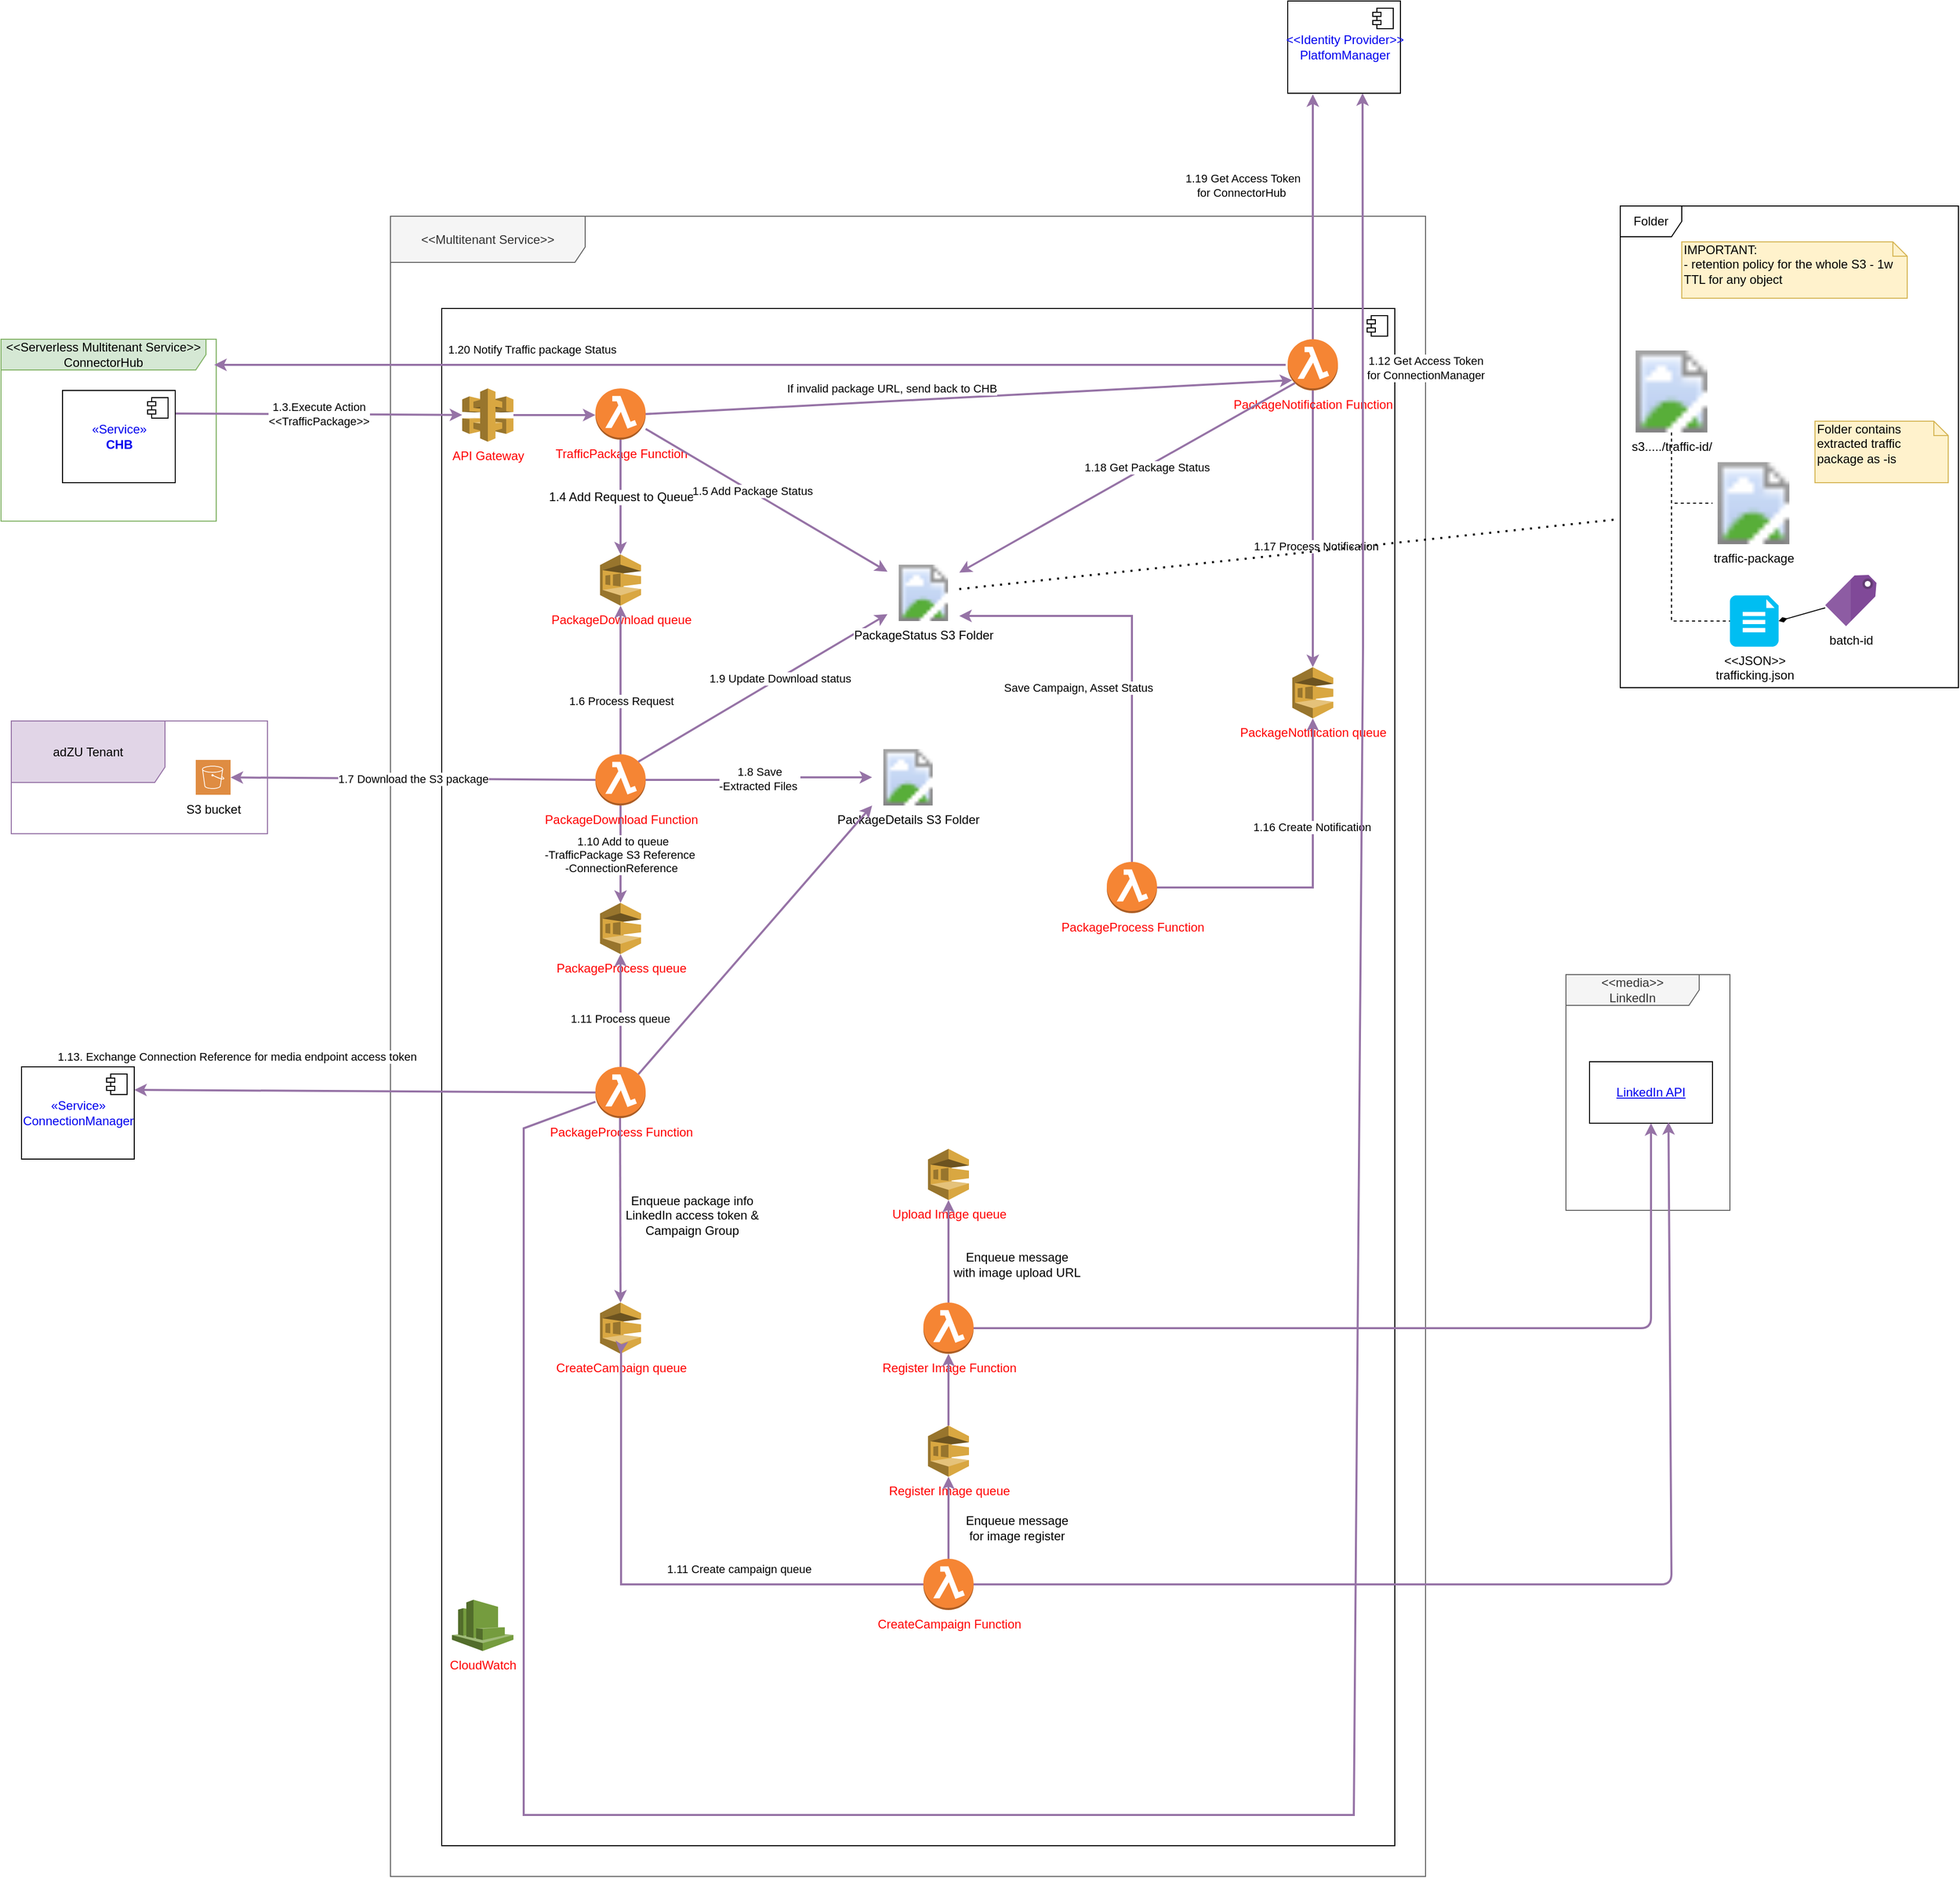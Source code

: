 <mxfile version="18.1.3" type="github">
  <diagram id="2nafvPesXBV369Mlgwu8" name="Page-1">
    <mxGraphModel dx="2188" dy="2826" grid="1" gridSize="10" guides="1" tooltips="1" connect="1" arrows="1" fold="1" page="1" pageScale="1" pageWidth="1169" pageHeight="1654" math="0" shadow="0">
      <root>
        <mxCell id="0" />
        <mxCell id="1" parent="0" />
        <mxCell id="rJLXyOpNKVKNRPo0n4hy-1" value="&amp;lt;&amp;lt;Multitenant Service&amp;gt;&amp;gt;" style="shape=umlFrame;whiteSpace=wrap;html=1;width=190;height=45;fillColor=#f5f5f5;strokeColor=#666666;fontColor=#333333;" parent="1" vertex="1">
          <mxGeometry x="440" y="-20" width="1010" height="1620" as="geometry" />
        </mxCell>
        <UserObject label="" id="rJLXyOpNKVKNRPo0n4hy-2">
          <mxCell style="html=1;dropTarget=0;" parent="1" vertex="1">
            <mxGeometry x="490" y="70" width="930" height="1500" as="geometry" />
          </mxCell>
        </UserObject>
        <mxCell id="rJLXyOpNKVKNRPo0n4hy-3" value="" style="shape=component;jettyWidth=8;jettyHeight=4;" parent="rJLXyOpNKVKNRPo0n4hy-2" vertex="1">
          <mxGeometry x="1" width="20" height="20" relative="1" as="geometry">
            <mxPoint x="-27" y="7" as="offset" />
          </mxGeometry>
        </mxCell>
        <mxCell id="rJLXyOpNKVKNRPo0n4hy-4" value="adZU Tenant&lt;br&gt;" style="shape=umlFrame;whiteSpace=wrap;html=1;width=150;height=60;fillColor=#e1d5e7;strokeColor=#9673a6;" parent="1" vertex="1">
          <mxGeometry x="70" y="472.5" width="250" height="110" as="geometry" />
        </mxCell>
        <mxCell id="rJLXyOpNKVKNRPo0n4hy-5" value="&amp;lt;&amp;lt;Serverless Multitenant Service&amp;gt;&amp;gt;&lt;br&gt;ConnectorHub" style="shape=umlFrame;whiteSpace=wrap;html=1;width=200;height=30;fillColor=#d5e8d4;strokeColor=#82b366;" parent="1" vertex="1">
          <mxGeometry x="60" y="100" width="210" height="177.5" as="geometry" />
        </mxCell>
        <mxCell id="rJLXyOpNKVKNRPo0n4hy-6" value="&amp;lt;&amp;lt;media&amp;gt;&amp;gt;&lt;br&gt;LinkedIn" style="shape=umlFrame;whiteSpace=wrap;html=1;width=130;height=30;fillColor=#f5f5f5;strokeColor=#666666;fontColor=#333333;" parent="1" vertex="1">
          <mxGeometry x="1587" y="720" width="160" height="230" as="geometry" />
        </mxCell>
        <mxCell id="rJLXyOpNKVKNRPo0n4hy-7" value="S3 bucket" style="pointerEvents=1;shadow=0;dashed=0;html=1;strokeColor=none;fillColor=#DF8C42;labelPosition=center;verticalLabelPosition=bottom;verticalAlign=top;align=center;outlineConnect=0;shape=mxgraph.veeam2.aws_s3;" parent="1" vertex="1">
          <mxGeometry x="250" y="510.5" width="34" height="34" as="geometry" />
        </mxCell>
        <mxCell id="rJLXyOpNKVKNRPo0n4hy-8" value="1.3.Execute Action&lt;br&gt;&amp;lt;&amp;lt;TrafficPackage&amp;gt;&amp;gt;" style="edgeStyle=none;rounded=0;orthogonalLoop=1;jettySize=auto;html=1;fillColor=#e1d5e7;strokeColor=#9673a6;strokeWidth=2;exitX=1;exitY=0.25;exitDx=0;exitDy=0;" parent="1" source="rJLXyOpNKVKNRPo0n4hy-46" target="rJLXyOpNKVKNRPo0n4hy-10" edge="1">
          <mxGeometry relative="1" as="geometry">
            <mxPoint x="770.96" y="296.055" as="targetPoint" />
            <mxPoint x="450" y="297.425" as="sourcePoint" />
          </mxGeometry>
        </mxCell>
        <mxCell id="rJLXyOpNKVKNRPo0n4hy-9" value="&lt;font color=&quot;#ff0000&quot;&gt;TrafficPackage Function&lt;/font&gt;" style="outlineConnect=0;dashed=0;verticalLabelPosition=bottom;verticalAlign=top;align=center;html=1;shape=mxgraph.aws3.lambda_function;fillColor=#F58534;gradientColor=none;" parent="1" vertex="1">
          <mxGeometry x="640" y="148" width="49" height="50" as="geometry" />
        </mxCell>
        <mxCell id="rJLXyOpNKVKNRPo0n4hy-10" value="&lt;font color=&quot;#ff0000&quot;&gt;API Gateway&lt;/font&gt;" style="outlineConnect=0;dashed=0;verticalLabelPosition=bottom;verticalAlign=top;align=center;html=1;shape=mxgraph.aws3.api_gateway;fillColor=#D9A741;gradientColor=none;" parent="1" vertex="1">
          <mxGeometry x="510" y="148" width="50" height="52" as="geometry" />
        </mxCell>
        <mxCell id="rJLXyOpNKVKNRPo0n4hy-11" value="" style="endArrow=classic;html=1;fillColor=#e1d5e7;strokeColor=#9673a6;strokeWidth=2;" parent="1" source="rJLXyOpNKVKNRPo0n4hy-10" edge="1">
          <mxGeometry width="50" height="50" relative="1" as="geometry">
            <mxPoint x="760" y="90" as="sourcePoint" />
            <mxPoint x="640" y="174" as="targetPoint" />
          </mxGeometry>
        </mxCell>
        <mxCell id="rJLXyOpNKVKNRPo0n4hy-12" value="&lt;font color=&quot;#ff0000&quot;&gt;PackageDownload queue&lt;/font&gt;" style="outlineConnect=0;dashed=0;verticalLabelPosition=bottom;verticalAlign=top;align=center;html=1;shape=mxgraph.aws3.sqs;fillColor=#D9A741;gradientColor=none;" parent="1" vertex="1">
          <mxGeometry x="644.5" y="310" width="40" height="50" as="geometry" />
        </mxCell>
        <mxCell id="rJLXyOpNKVKNRPo0n4hy-13" value="1.13. Exchange Connection Reference for media endpoint access token" style="edgeStyle=none;rounded=0;orthogonalLoop=1;jettySize=auto;html=1;entryX=1;entryY=0.25;entryDx=0;entryDy=0;fillColor=#e1d5e7;strokeColor=#9673a6;strokeWidth=2;exitX=0;exitY=0.5;exitDx=0;exitDy=0;exitPerimeter=0;" parent="1" source="rJLXyOpNKVKNRPo0n4hy-65" target="rJLXyOpNKVKNRPo0n4hy-48" edge="1">
          <mxGeometry x="0.556" y="-33" relative="1" as="geometry">
            <mxPoint x="727.835" y="260" as="sourcePoint" />
            <mxPoint as="offset" />
          </mxGeometry>
        </mxCell>
        <mxCell id="rJLXyOpNKVKNRPo0n4hy-14" value="&amp;nbsp;1.19 Get Access Token &lt;br&gt;for ConnectorHub" style="edgeStyle=none;rounded=0;orthogonalLoop=1;jettySize=auto;html=1;fillColor=#e1d5e7;strokeColor=#9673a6;strokeWidth=2;" parent="1" source="rJLXyOpNKVKNRPo0n4hy-39" edge="1">
          <mxGeometry x="0.255" y="70" relative="1" as="geometry">
            <mxPoint as="offset" />
            <mxPoint x="910" y="174" as="sourcePoint" />
            <mxPoint x="1340" y="-139" as="targetPoint" />
            <Array as="points">
              <mxPoint x="1340" y="30" />
            </Array>
          </mxGeometry>
        </mxCell>
        <mxCell id="rJLXyOpNKVKNRPo0n4hy-15" value="1.7 Download the S3 package" style="edgeStyle=none;rounded=0;orthogonalLoop=1;jettySize=auto;html=1;fillColor=#e1d5e7;strokeColor=#9673a6;strokeWidth=2;exitX=0;exitY=0.5;exitDx=0;exitDy=0;exitPerimeter=0;" parent="1" source="rJLXyOpNKVKNRPo0n4hy-19" target="rJLXyOpNKVKNRPo0n4hy-7" edge="1">
          <mxGeometry relative="1" as="geometry">
            <mxPoint x="965" y="210" as="sourcePoint" />
            <mxPoint x="410" y="552" as="targetPoint" />
          </mxGeometry>
        </mxCell>
        <mxCell id="rJLXyOpNKVKNRPo0n4hy-16" value="&lt;span style=&quot;font-size: 12px&quot;&gt;1.4 Add Request to Queue&lt;/span&gt;" style="edgeStyle=none;rounded=0;orthogonalLoop=1;jettySize=auto;html=1;fillColor=#e1d5e7;strokeColor=#9673a6;strokeWidth=2;exitX=0.5;exitY=1;exitDx=0;exitDy=0;exitPerimeter=0;" parent="1" source="rJLXyOpNKVKNRPo0n4hy-9" target="rJLXyOpNKVKNRPo0n4hy-12" edge="1">
          <mxGeometry relative="1" as="geometry">
            <mxPoint x="965" y="210" as="sourcePoint" />
            <mxPoint x="424" y="575.514" as="targetPoint" />
          </mxGeometry>
        </mxCell>
        <mxCell id="rJLXyOpNKVKNRPo0n4hy-17" value="&amp;nbsp;1.10 Add to queue&lt;br&gt;-TrafficPackage S3 Reference&amp;nbsp;&lt;br&gt;-ConnectionReference" style="edgeStyle=orthogonalEdgeStyle;rounded=0;orthogonalLoop=1;jettySize=auto;html=1;strokeWidth=2;fillColor=#e1d5e7;strokeColor=#9673a6;" parent="1" source="rJLXyOpNKVKNRPo0n4hy-19" target="rJLXyOpNKVKNRPo0n4hy-20" edge="1">
          <mxGeometry relative="1" as="geometry" />
        </mxCell>
        <mxCell id="rJLXyOpNKVKNRPo0n4hy-18" value="1.8 Save &lt;br&gt;-Extracted Files&amp;nbsp;" style="edgeStyle=orthogonalEdgeStyle;rounded=0;orthogonalLoop=1;jettySize=auto;html=1;fillColor=#e1d5e7;strokeColor=#9673a6;strokeWidth=2;exitX=1;exitY=0.5;exitDx=0;exitDy=0;exitPerimeter=0;" parent="1" source="rJLXyOpNKVKNRPo0n4hy-19" target="rJLXyOpNKVKNRPo0n4hy-53" edge="1">
          <mxGeometry relative="1" as="geometry">
            <mxPoint x="980.5" y="525" as="sourcePoint" />
            <mxPoint x="1161" y="525" as="targetPoint" />
          </mxGeometry>
        </mxCell>
        <mxCell id="rJLXyOpNKVKNRPo0n4hy-19" value="&lt;font color=&quot;#ff0000&quot;&gt;PackageDownload Function&lt;/font&gt;" style="outlineConnect=0;dashed=0;verticalLabelPosition=bottom;verticalAlign=top;align=center;html=1;shape=mxgraph.aws3.lambda_function;fillColor=#F58534;gradientColor=none;" parent="1" vertex="1">
          <mxGeometry x="640" y="505" width="49" height="50" as="geometry" />
        </mxCell>
        <mxCell id="rJLXyOpNKVKNRPo0n4hy-20" value="&lt;font color=&quot;#ff0000&quot;&gt;PackageProcess queue&lt;/font&gt;" style="outlineConnect=0;dashed=0;verticalLabelPosition=bottom;verticalAlign=top;align=center;html=1;shape=mxgraph.aws3.sqs;fillColor=#D9A741;gradientColor=none;" parent="1" vertex="1">
          <mxGeometry x="644.5" y="650" width="40" height="50" as="geometry" />
        </mxCell>
        <mxCell id="rJLXyOpNKVKNRPo0n4hy-21" value="" style="edgeStyle=none;rounded=0;orthogonalLoop=1;jettySize=auto;html=1;fillColor=#e1d5e7;strokeColor=#9673a6;strokeWidth=2;entryX=0.5;entryY=1;entryDx=0;entryDy=0;entryPerimeter=0;exitX=0.5;exitY=0;exitDx=0;exitDy=0;exitPerimeter=0;" parent="1" source="rJLXyOpNKVKNRPo0n4hy-19" target="rJLXyOpNKVKNRPo0n4hy-12" edge="1">
          <mxGeometry relative="1" as="geometry">
            <mxPoint x="955" y="510" as="sourcePoint" />
            <mxPoint x="955" y="500" as="targetPoint" />
          </mxGeometry>
        </mxCell>
        <mxCell id="rJLXyOpNKVKNRPo0n4hy-22" value="1.6 Process Request" style="edgeLabel;html=1;align=center;verticalAlign=middle;resizable=0;points=[];" parent="rJLXyOpNKVKNRPo0n4hy-21" vertex="1" connectable="0">
          <mxGeometry x="-0.28" relative="1" as="geometry">
            <mxPoint as="offset" />
          </mxGeometry>
        </mxCell>
        <mxCell id="rJLXyOpNKVKNRPo0n4hy-23" style="edgeStyle=orthogonalEdgeStyle;rounded=0;orthogonalLoop=1;jettySize=auto;html=1;entryX=0.5;entryY=1;entryDx=0;entryDy=0;entryPerimeter=0;strokeWidth=2;fillColor=#e1d5e7;strokeColor=#9673a6;exitX=0.5;exitY=0;exitDx=0;exitDy=0;exitPerimeter=0;" parent="1" source="rJLXyOpNKVKNRPo0n4hy-65" target="rJLXyOpNKVKNRPo0n4hy-20" edge="1">
          <mxGeometry relative="1" as="geometry" />
        </mxCell>
        <mxCell id="rJLXyOpNKVKNRPo0n4hy-24" value="1.11 Process queue" style="edgeLabel;html=1;align=center;verticalAlign=middle;resizable=0;points=[];" parent="rJLXyOpNKVKNRPo0n4hy-23" vertex="1" connectable="0">
          <mxGeometry x="-0.135" y="1" relative="1" as="geometry">
            <mxPoint as="offset" />
          </mxGeometry>
        </mxCell>
        <mxCell id="rJLXyOpNKVKNRPo0n4hy-27" value="Save Campaign, Asset Status" style="edgeStyle=orthogonalEdgeStyle;rounded=0;orthogonalLoop=1;jettySize=auto;html=1;strokeWidth=2;fillColor=#e1d5e7;strokeColor=#9673a6;" parent="1" source="rJLXyOpNKVKNRPo0n4hy-28" target="rJLXyOpNKVKNRPo0n4hy-52" edge="1">
          <mxGeometry x="-0.168" y="53" relative="1" as="geometry">
            <Array as="points">
              <mxPoint x="1164" y="370" />
            </Array>
            <mxPoint x="1200" y="400" as="targetPoint" />
            <mxPoint as="offset" />
          </mxGeometry>
        </mxCell>
        <mxCell id="rJLXyOpNKVKNRPo0n4hy-28" value="&lt;font color=&quot;#ff0000&quot;&gt;PackageProcess Function&lt;/font&gt;" style="outlineConnect=0;dashed=0;verticalLabelPosition=bottom;verticalAlign=top;align=center;html=1;shape=mxgraph.aws3.lambda_function;fillColor=#F58534;gradientColor=none;" parent="1" vertex="1">
          <mxGeometry x="1139" y="610" width="49" height="50" as="geometry" />
        </mxCell>
        <UserObject label="LinkedIn API" link="https://ads.google.com/intl/en_IN/home/" id="rJLXyOpNKVKNRPo0n4hy-29">
          <mxCell style="rounded=0;whiteSpace=wrap;html=1;fontColor=#0000EE;fontStyle=4;" parent="1" vertex="1">
            <mxGeometry x="1610" y="805" width="120" height="60" as="geometry" />
          </mxCell>
        </UserObject>
        <mxCell id="rJLXyOpNKVKNRPo0n4hy-30" value="&lt;font color=&quot;#ff0000&quot;&gt;PackageNotification queue&lt;/font&gt;" style="outlineConnect=0;dashed=0;verticalLabelPosition=bottom;verticalAlign=top;align=center;html=1;shape=mxgraph.aws3.sqs;fillColor=#D9A741;gradientColor=none;" parent="1" vertex="1">
          <mxGeometry x="1320" y="420" width="40" height="50" as="geometry" />
        </mxCell>
        <mxCell id="rJLXyOpNKVKNRPo0n4hy-31" style="edgeStyle=orthogonalEdgeStyle;rounded=0;orthogonalLoop=1;jettySize=auto;html=1;strokeWidth=2;fillColor=#e1d5e7;strokeColor=#9673a6;exitX=1;exitY=0.5;exitDx=0;exitDy=0;exitPerimeter=0;" parent="1" source="rJLXyOpNKVKNRPo0n4hy-28" target="rJLXyOpNKVKNRPo0n4hy-30" edge="1">
          <mxGeometry relative="1" as="geometry">
            <mxPoint x="1185" y="690" as="sourcePoint" />
            <mxPoint x="985" y="675" as="targetPoint" />
            <Array as="points">
              <mxPoint x="1340" y="635" />
            </Array>
          </mxGeometry>
        </mxCell>
        <mxCell id="rJLXyOpNKVKNRPo0n4hy-32" value="1.16 Create Notification" style="edgeLabel;html=1;align=center;verticalAlign=middle;resizable=0;points=[];" parent="rJLXyOpNKVKNRPo0n4hy-31" vertex="1" connectable="0">
          <mxGeometry x="0.333" y="1" relative="1" as="geometry">
            <mxPoint as="offset" />
          </mxGeometry>
        </mxCell>
        <mxCell id="rJLXyOpNKVKNRPo0n4hy-33" value="" style="endArrow=classic;html=1;fillColor=#e1d5e7;strokeColor=#9673a6;strokeWidth=2;exitX=0.855;exitY=0.145;exitDx=0;exitDy=0;exitPerimeter=0;" parent="1" source="rJLXyOpNKVKNRPo0n4hy-19" target="rJLXyOpNKVKNRPo0n4hy-52" edge="1">
          <mxGeometry width="50" height="50" relative="1" as="geometry">
            <mxPoint x="730" y="490" as="sourcePoint" />
            <mxPoint x="1150" y="388" as="targetPoint" />
          </mxGeometry>
        </mxCell>
        <mxCell id="rJLXyOpNKVKNRPo0n4hy-34" value="1.9 Update Download status" style="edgeLabel;html=1;align=center;verticalAlign=middle;resizable=0;points=[];" parent="rJLXyOpNKVKNRPo0n4hy-33" vertex="1" connectable="0">
          <mxGeometry x="-0.166" y="4" relative="1" as="geometry">
            <mxPoint x="38" y="-18" as="offset" />
          </mxGeometry>
        </mxCell>
        <mxCell id="rJLXyOpNKVKNRPo0n4hy-35" value="&lt;font color=&quot;#ff0000&quot;&gt;CloudWatch&lt;/font&gt;" style="outlineConnect=0;dashed=0;verticalLabelPosition=bottom;verticalAlign=top;align=center;html=1;shape=mxgraph.aws3.cloudwatch;fillColor=#759C3E;gradientColor=none;" parent="1" vertex="1">
          <mxGeometry x="500" y="1330" width="60" height="50" as="geometry" />
        </mxCell>
        <mxCell id="rJLXyOpNKVKNRPo0n4hy-36" style="edgeStyle=orthogonalEdgeStyle;rounded=0;orthogonalLoop=1;jettySize=auto;html=1;strokeWidth=2;fillColor=#e1d5e7;strokeColor=#9673a6;" parent="1" source="rJLXyOpNKVKNRPo0n4hy-39" target="rJLXyOpNKVKNRPo0n4hy-30" edge="1">
          <mxGeometry relative="1" as="geometry" />
        </mxCell>
        <mxCell id="rJLXyOpNKVKNRPo0n4hy-37" value="1.17 Process Notification" style="edgeLabel;html=1;align=center;verticalAlign=middle;resizable=0;points=[];" parent="rJLXyOpNKVKNRPo0n4hy-36" vertex="1" connectable="0">
          <mxGeometry x="0.126" y="3" relative="1" as="geometry">
            <mxPoint as="offset" />
          </mxGeometry>
        </mxCell>
        <mxCell id="rJLXyOpNKVKNRPo0n4hy-38" value="1.20 Notify Traffic package Status" style="edgeStyle=orthogonalEdgeStyle;rounded=0;orthogonalLoop=1;jettySize=auto;html=1;strokeWidth=2;fillColor=#e1d5e7;strokeColor=#9673a6;" parent="1" edge="1">
          <mxGeometry x="0.407" y="-15" relative="1" as="geometry">
            <mxPoint x="268" y="125.0" as="targetPoint" />
            <Array as="points">
              <mxPoint x="448" y="125" />
              <mxPoint x="448" y="125" />
            </Array>
            <mxPoint x="1313.5" y="125.0" as="sourcePoint" />
            <mxPoint as="offset" />
          </mxGeometry>
        </mxCell>
        <mxCell id="rJLXyOpNKVKNRPo0n4hy-39" value="&lt;font color=&quot;#ff0000&quot;&gt;PackageNotification Function&lt;/font&gt;" style="outlineConnect=0;dashed=0;verticalLabelPosition=bottom;verticalAlign=top;align=center;html=1;shape=mxgraph.aws3.lambda_function;fillColor=#F58534;gradientColor=none;" parent="1" vertex="1">
          <mxGeometry x="1315.5" y="100" width="49" height="50" as="geometry" />
        </mxCell>
        <mxCell id="rJLXyOpNKVKNRPo0n4hy-40" value="" style="endArrow=classic;html=1;strokeWidth=2;exitX=0.145;exitY=0.855;exitDx=0;exitDy=0;exitPerimeter=0;fillColor=#e1d5e7;strokeColor=#9673a6;" parent="1" source="rJLXyOpNKVKNRPo0n4hy-39" target="rJLXyOpNKVKNRPo0n4hy-52" edge="1">
          <mxGeometry width="50" height="50" relative="1" as="geometry">
            <mxPoint x="1180" y="320" as="sourcePoint" />
            <mxPoint x="1190.889" y="350" as="targetPoint" />
          </mxGeometry>
        </mxCell>
        <mxCell id="rJLXyOpNKVKNRPo0n4hy-41" value="1.18 Get Package Status" style="edgeLabel;html=1;align=center;verticalAlign=middle;resizable=0;points=[];" parent="rJLXyOpNKVKNRPo0n4hy-40" vertex="1" connectable="0">
          <mxGeometry x="-0.115" relative="1" as="geometry">
            <mxPoint as="offset" />
          </mxGeometry>
        </mxCell>
        <mxCell id="rJLXyOpNKVKNRPo0n4hy-42" value="" style="endArrow=classic;html=1;fillColor=#e1d5e7;strokeColor=#9673a6;strokeWidth=2;" parent="1" source="rJLXyOpNKVKNRPo0n4hy-9" target="rJLXyOpNKVKNRPo0n4hy-52" edge="1">
          <mxGeometry width="50" height="50" relative="1" as="geometry">
            <mxPoint x="986.195" y="210" as="sourcePoint" />
            <mxPoint x="1150" y="352.273" as="targetPoint" />
          </mxGeometry>
        </mxCell>
        <mxCell id="rJLXyOpNKVKNRPo0n4hy-43" value="1.5 Add Package Status" style="edgeLabel;html=1;align=center;verticalAlign=middle;resizable=0;points=[];" parent="rJLXyOpNKVKNRPo0n4hy-42" vertex="1" connectable="0">
          <mxGeometry x="-0.125" y="1" relative="1" as="geometry">
            <mxPoint as="offset" />
          </mxGeometry>
        </mxCell>
        <mxCell id="rJLXyOpNKVKNRPo0n4hy-44" value="" style="endArrow=classic;html=1;fillColor=#e1d5e7;strokeColor=#9673a6;strokeWidth=2;rounded=0;entryX=0.664;entryY=1;entryDx=0;entryDy=0;entryPerimeter=0;" parent="1" source="rJLXyOpNKVKNRPo0n4hy-65" target="rJLXyOpNKVKNRPo0n4hy-50" edge="1">
          <mxGeometry width="50" height="50" relative="1" as="geometry">
            <mxPoint x="640" y="910" as="sourcePoint" />
            <mxPoint x="1110" y="-205" as="targetPoint" />
            <Array as="points">
              <mxPoint x="570" y="870" />
              <mxPoint x="570" y="1540" />
              <mxPoint x="1000" y="1540" />
              <mxPoint x="1380" y="1540" />
              <mxPoint x="1389" y="400" />
            </Array>
          </mxGeometry>
        </mxCell>
        <mxCell id="rJLXyOpNKVKNRPo0n4hy-45" value="1.12 Get Access Token&lt;br&gt;for ConnectionManager" style="edgeLabel;html=1;align=center;verticalAlign=middle;resizable=0;points=[];" parent="rJLXyOpNKVKNRPo0n4hy-44" vertex="1" connectable="0">
          <mxGeometry x="0.676" y="-2" relative="1" as="geometry">
            <mxPoint x="59" y="-256" as="offset" />
          </mxGeometry>
        </mxCell>
        <mxCell id="rJLXyOpNKVKNRPo0n4hy-46" value="&lt;span style=&quot;color: rgb(0 , 0 , 238)&quot;&gt;«Service»&lt;/span&gt;&lt;br style=&quot;color: rgb(0 , 0 , 238)&quot;&gt;&lt;b style=&quot;color: rgb(0 , 0 , 238)&quot;&gt;CHB&lt;/b&gt;" style="html=1;dropTarget=0;" parent="1" vertex="1">
          <mxGeometry x="120" y="150" width="110" height="90" as="geometry" />
        </mxCell>
        <mxCell id="rJLXyOpNKVKNRPo0n4hy-47" value="" style="shape=module;jettyWidth=8;jettyHeight=4;" parent="rJLXyOpNKVKNRPo0n4hy-46" vertex="1">
          <mxGeometry x="1" width="20" height="20" relative="1" as="geometry">
            <mxPoint x="-27" y="7" as="offset" />
          </mxGeometry>
        </mxCell>
        <mxCell id="rJLXyOpNKVKNRPo0n4hy-48" value="&lt;span style=&quot;color: rgb(0 , 0 , 238)&quot;&gt;«Service»&lt;/span&gt;&lt;br style=&quot;color: rgb(0 , 0 , 238)&quot;&gt;&lt;span style=&quot;color: rgb(0 , 0 , 238)&quot;&gt;ConnectionManager&lt;/span&gt;" style="html=1;dropTarget=0;" parent="1" vertex="1">
          <mxGeometry x="80" y="810" width="110" height="90" as="geometry" />
        </mxCell>
        <mxCell id="rJLXyOpNKVKNRPo0n4hy-49" value="" style="shape=module;jettyWidth=8;jettyHeight=4;" parent="rJLXyOpNKVKNRPo0n4hy-48" vertex="1">
          <mxGeometry x="1" width="20" height="20" relative="1" as="geometry">
            <mxPoint x="-27" y="7" as="offset" />
          </mxGeometry>
        </mxCell>
        <mxCell id="rJLXyOpNKVKNRPo0n4hy-50" value="&lt;span style=&quot;color: rgb(0 , 0 , 238)&quot;&gt;&amp;lt;&amp;lt;Identity Provider&amp;gt;&amp;gt;&lt;/span&gt;&lt;br style=&quot;color: rgb(0 , 0 , 238)&quot;&gt;&lt;span style=&quot;color: rgb(0 , 0 , 238)&quot;&gt;PlatfomManager&lt;/span&gt;" style="html=1;dropTarget=0;" parent="1" vertex="1">
          <mxGeometry x="1315.5" y="-230" width="110" height="90" as="geometry" />
        </mxCell>
        <mxCell id="rJLXyOpNKVKNRPo0n4hy-51" value="" style="shape=module;jettyWidth=8;jettyHeight=4;" parent="rJLXyOpNKVKNRPo0n4hy-50" vertex="1">
          <mxGeometry x="1" width="20" height="20" relative="1" as="geometry">
            <mxPoint x="-27" y="7" as="offset" />
          </mxGeometry>
        </mxCell>
        <mxCell id="rJLXyOpNKVKNRPo0n4hy-52" value="PackageStatus S3 Folder" style="image;html=1;image=/img/lib/clip_art/general/Full_Folder_128x128.png" parent="1" vertex="1">
          <mxGeometry x="925" y="320" width="70" height="55" as="geometry" />
        </mxCell>
        <mxCell id="rJLXyOpNKVKNRPo0n4hy-53" value="PackageDetails S3 Folder" style="image;html=1;image=/img/lib/clip_art/general/Full_Folder_128x128.png" parent="1" vertex="1">
          <mxGeometry x="910" y="500" width="70" height="55" as="geometry" />
        </mxCell>
        <mxCell id="rJLXyOpNKVKNRPo0n4hy-54" value="Folder" style="shape=umlFrame;whiteSpace=wrap;html=1;" parent="1" vertex="1">
          <mxGeometry x="1640" y="-30" width="330" height="470" as="geometry" />
        </mxCell>
        <mxCell id="rJLXyOpNKVKNRPo0n4hy-55" style="edgeStyle=orthogonalEdgeStyle;rounded=0;orthogonalLoop=1;jettySize=auto;html=1;exitX=0.5;exitY=1;exitDx=0;exitDy=0;dashed=1;endArrow=none;endFill=0;entryX=0;entryY=0.5;entryDx=0;entryDy=0;" parent="1" source="rJLXyOpNKVKNRPo0n4hy-56" target="rJLXyOpNKVKNRPo0n4hy-57" edge="1">
          <mxGeometry relative="1" as="geometry" />
        </mxCell>
        <mxCell id="rJLXyOpNKVKNRPo0n4hy-56" value="s3...../traffic-id/" style="image;html=1;image=/img/lib/clip_art/general/Empty_Folder_128x128.png" parent="1" vertex="1">
          <mxGeometry x="1650" y="111" width="80" height="80" as="geometry" />
        </mxCell>
        <mxCell id="rJLXyOpNKVKNRPo0n4hy-57" value="traffic-package" style="image;html=1;image=/img/lib/clip_art/general/Full_Folder_128x128.png" parent="1" vertex="1">
          <mxGeometry x="1730" y="220" width="80" height="80" as="geometry" />
        </mxCell>
        <mxCell id="rJLXyOpNKVKNRPo0n4hy-58" value="Folder contains extracted traffic package as -is" style="shape=note;whiteSpace=wrap;html=1;size=14;verticalAlign=top;align=left;spacingTop=-6;fillColor=#fff2cc;strokeColor=#d6b656;" parent="1" vertex="1">
          <mxGeometry x="1830" y="180" width="130" height="60" as="geometry" />
        </mxCell>
        <mxCell id="rJLXyOpNKVKNRPo0n4hy-59" style="rounded=0;orthogonalLoop=1;jettySize=auto;html=1;exitX=1;exitY=0.5;exitDx=0;exitDy=0;exitPerimeter=0;endArrow=none;endFill=0;startArrow=diamondThin;startFill=1;" parent="1" source="rJLXyOpNKVKNRPo0n4hy-60" target="rJLXyOpNKVKNRPo0n4hy-62" edge="1">
          <mxGeometry relative="1" as="geometry" />
        </mxCell>
        <mxCell id="rJLXyOpNKVKNRPo0n4hy-60" value="&amp;lt;&amp;lt;JSON&amp;gt;&amp;gt;&lt;br&gt;trafficking.json" style="verticalLabelPosition=bottom;html=1;verticalAlign=top;align=center;strokeColor=none;fillColor=#00BEF2;shape=mxgraph.azure.file_2;pointerEvents=1;" parent="1" vertex="1">
          <mxGeometry x="1747" y="350" width="47.5" height="50" as="geometry" />
        </mxCell>
        <mxCell id="rJLXyOpNKVKNRPo0n4hy-61" style="edgeStyle=orthogonalEdgeStyle;rounded=0;orthogonalLoop=1;jettySize=auto;html=1;exitX=0.5;exitY=1;exitDx=0;exitDy=0;dashed=1;endArrow=none;endFill=0;entryX=0;entryY=0.5;entryDx=0;entryDy=0;entryPerimeter=0;" parent="1" source="rJLXyOpNKVKNRPo0n4hy-56" target="rJLXyOpNKVKNRPo0n4hy-60" edge="1">
          <mxGeometry relative="1" as="geometry" />
        </mxCell>
        <mxCell id="rJLXyOpNKVKNRPo0n4hy-62" value="batch-id" style="aspect=fixed;html=1;points=[];align=center;image;fontSize=12;image=img/lib/mscae/Tag.svg;" parent="1" vertex="1">
          <mxGeometry x="1840" y="330" width="50" height="50" as="geometry" />
        </mxCell>
        <mxCell id="rJLXyOpNKVKNRPo0n4hy-63" value="&lt;div&gt;IMPORTANT:&lt;/div&gt;&lt;div&gt;- retention policy for the whole S3 - 1w TTL for any object&lt;/div&gt;" style="shape=note;whiteSpace=wrap;html=1;size=14;verticalAlign=top;align=left;spacingTop=-6;fillColor=#fff2cc;strokeColor=#d6b656;" parent="1" vertex="1">
          <mxGeometry x="1700" y="5" width="220" height="55" as="geometry" />
        </mxCell>
        <mxCell id="rJLXyOpNKVKNRPo0n4hy-64" value="" style="endArrow=none;dashed=1;html=1;dashPattern=1 3;strokeWidth=2;entryX=-0.015;entryY=0.651;entryDx=0;entryDy=0;entryPerimeter=0;" parent="1" source="rJLXyOpNKVKNRPo0n4hy-52" target="rJLXyOpNKVKNRPo0n4hy-54" edge="1">
          <mxGeometry width="50" height="50" relative="1" as="geometry">
            <mxPoint x="1480" y="280" as="sourcePoint" />
            <mxPoint x="1530" y="230" as="targetPoint" />
          </mxGeometry>
        </mxCell>
        <mxCell id="rJLXyOpNKVKNRPo0n4hy-65" value="&lt;font color=&quot;#ff0000&quot;&gt;PackageProcess&amp;nbsp;Function&lt;/font&gt;" style="outlineConnect=0;dashed=0;verticalLabelPosition=bottom;verticalAlign=top;align=center;html=1;shape=mxgraph.aws3.lambda_function;fillColor=#F58534;gradientColor=none;" parent="1" vertex="1">
          <mxGeometry x="640" y="810" width="49" height="50" as="geometry" />
        </mxCell>
        <mxCell id="rJLXyOpNKVKNRPo0n4hy-66" value="" style="endArrow=classic;html=1;fillColor=#e1d5e7;strokeColor=#9673a6;strokeWidth=2;entryX=0;entryY=1;entryDx=0;entryDy=0;exitX=0.855;exitY=0.145;exitDx=0;exitDy=0;exitPerimeter=0;" parent="1" source="rJLXyOpNKVKNRPo0n4hy-65" target="rJLXyOpNKVKNRPo0n4hy-53" edge="1">
          <mxGeometry width="50" height="50" relative="1" as="geometry">
            <mxPoint x="689.005" y="827.02" as="sourcePoint" />
            <mxPoint x="932.11" y="683.004" as="targetPoint" />
          </mxGeometry>
        </mxCell>
        <mxCell id="iOcRhtn1Pvj0uM8DEcyP-3" value="" style="endArrow=classic;html=1;fillColor=#e1d5e7;strokeColor=#9673a6;strokeWidth=2;exitX=1;exitY=0.5;exitDx=0;exitDy=0;exitPerimeter=0;" parent="1" source="rJLXyOpNKVKNRPo0n4hy-9" edge="1">
          <mxGeometry width="50" height="50" relative="1" as="geometry">
            <mxPoint x="700.005" y="180" as="sourcePoint" />
            <mxPoint x="1320" y="140" as="targetPoint" />
          </mxGeometry>
        </mxCell>
        <mxCell id="iOcRhtn1Pvj0uM8DEcyP-7" value="If invalid package URL, send back to CHB" style="edgeLabel;html=1;align=center;verticalAlign=middle;resizable=0;points=[];rotation=0;" parent="iOcRhtn1Pvj0uM8DEcyP-3" vertex="1" connectable="0">
          <mxGeometry x="-0.21" y="-1" relative="1" as="geometry">
            <mxPoint x="-9" y="-13" as="offset" />
          </mxGeometry>
        </mxCell>
        <mxCell id="iOcRhtn1Pvj0uM8DEcyP-8" value="&lt;font color=&quot;#ff0000&quot;&gt;CreateCampaign Function&lt;/font&gt;" style="outlineConnect=0;dashed=0;verticalLabelPosition=bottom;verticalAlign=top;align=center;html=1;shape=mxgraph.aws3.lambda_function;fillColor=#F58534;gradientColor=none;" parent="1" vertex="1">
          <mxGeometry x="960" y="1290" width="49" height="50" as="geometry" />
        </mxCell>
        <mxCell id="iOcRhtn1Pvj0uM8DEcyP-9" value="&lt;font color=&quot;#ff0000&quot;&gt;CreateCampaign&amp;nbsp;queue&lt;/font&gt;" style="outlineConnect=0;dashed=0;verticalLabelPosition=bottom;verticalAlign=top;align=center;html=1;shape=mxgraph.aws3.sqs;fillColor=#D9A741;gradientColor=none;" parent="1" vertex="1">
          <mxGeometry x="644.5" y="1040" width="40" height="50" as="geometry" />
        </mxCell>
        <mxCell id="iOcRhtn1Pvj0uM8DEcyP-10" value="&lt;span style=&quot;font-size: 12px&quot;&gt;Enqueue package info&lt;br&gt;LinkedIn access token &amp;amp;&lt;br&gt;Campaign Group&lt;br&gt;&lt;/span&gt;" style="edgeStyle=none;rounded=0;orthogonalLoop=1;jettySize=auto;html=1;fillColor=#e1d5e7;strokeColor=#9673a6;strokeWidth=2;exitX=0.5;exitY=1;exitDx=0;exitDy=0;exitPerimeter=0;entryX=0.5;entryY=0;entryDx=0;entryDy=0;entryPerimeter=0;" parent="1" edge="1" target="iOcRhtn1Pvj0uM8DEcyP-9">
          <mxGeometry x="0.054" y="70" relative="1" as="geometry">
            <mxPoint x="664.02" y="860" as="sourcePoint" />
            <mxPoint x="664" y="940" as="targetPoint" />
            <mxPoint as="offset" />
          </mxGeometry>
        </mxCell>
        <mxCell id="iOcRhtn1Pvj0uM8DEcyP-11" style="edgeStyle=orthogonalEdgeStyle;rounded=0;orthogonalLoop=1;jettySize=auto;html=1;strokeWidth=2;fillColor=#e1d5e7;strokeColor=#9673a6;entryX=0.5;entryY=1;entryDx=0;entryDy=0;entryPerimeter=0;exitX=0;exitY=0.5;exitDx=0;exitDy=0;exitPerimeter=0;" parent="1" target="iOcRhtn1Pvj0uM8DEcyP-9" edge="1" source="iOcRhtn1Pvj0uM8DEcyP-8">
          <mxGeometry relative="1" as="geometry">
            <mxPoint x="760" y="1084.57" as="sourcePoint" />
            <mxPoint x="610" y="1084.57" as="targetPoint" />
            <Array as="points">
              <mxPoint x="665" y="1315" />
              <mxPoint x="665" y="1085" />
            </Array>
          </mxGeometry>
        </mxCell>
        <mxCell id="iOcRhtn1Pvj0uM8DEcyP-12" value="1.11 Create campaign queue" style="edgeLabel;html=1;align=center;verticalAlign=middle;resizable=0;points=[];" parent="iOcRhtn1Pvj0uM8DEcyP-11" vertex="1" connectable="0">
          <mxGeometry x="-0.135" y="1" relative="1" as="geometry">
            <mxPoint x="49" y="-16" as="offset" />
          </mxGeometry>
        </mxCell>
        <mxCell id="0mPdFPJ8UgySxpzReuJT-1" value="&lt;font color=&quot;#ff0000&quot;&gt;Register Image Function&lt;/font&gt;" style="outlineConnect=0;dashed=0;verticalLabelPosition=bottom;verticalAlign=top;align=center;html=1;shape=mxgraph.aws3.lambda_function;fillColor=#F58534;gradientColor=none;" vertex="1" parent="1">
          <mxGeometry x="960" y="1040" width="49" height="50" as="geometry" />
        </mxCell>
        <mxCell id="0mPdFPJ8UgySxpzReuJT-2" value="" style="endArrow=classic;html=1;fillColor=#e1d5e7;strokeColor=#9673a6;strokeWidth=2;entryX=0.642;entryY=0.983;entryDx=0;entryDy=0;entryPerimeter=0;exitX=1;exitY=0.5;exitDx=0;exitDy=0;exitPerimeter=0;" edge="1" parent="1" source="iOcRhtn1Pvj0uM8DEcyP-8" target="rJLXyOpNKVKNRPo0n4hy-29">
          <mxGeometry width="50" height="50" relative="1" as="geometry">
            <mxPoint x="1070" y="1315" as="sourcePoint" />
            <mxPoint x="1680" y="1315" as="targetPoint" />
            <Array as="points">
              <mxPoint x="1690" y="1315" />
            </Array>
          </mxGeometry>
        </mxCell>
        <mxCell id="0mPdFPJ8UgySxpzReuJT-3" value="&lt;font color=&quot;#ff0000&quot;&gt;Register Image queue&lt;/font&gt;" style="outlineConnect=0;dashed=0;verticalLabelPosition=bottom;verticalAlign=top;align=center;html=1;shape=mxgraph.aws3.sqs;fillColor=#D9A741;gradientColor=none;" vertex="1" parent="1">
          <mxGeometry x="964.5" y="1160" width="40" height="50" as="geometry" />
        </mxCell>
        <mxCell id="0mPdFPJ8UgySxpzReuJT-4" value="&lt;span style=&quot;font-size: 12px&quot;&gt;Enqueue message &lt;br&gt;for image register&lt;br&gt;&lt;/span&gt;" style="edgeStyle=none;rounded=0;orthogonalLoop=1;jettySize=auto;html=1;fillColor=#e1d5e7;strokeColor=#9673a6;strokeWidth=2;exitX=0.5;exitY=0;exitDx=0;exitDy=0;exitPerimeter=0;" edge="1" parent="1" source="iOcRhtn1Pvj0uM8DEcyP-8" target="0mPdFPJ8UgySxpzReuJT-3">
          <mxGeometry x="-0.25" y="-65" relative="1" as="geometry">
            <mxPoint x="840" y="1080" as="sourcePoint" />
            <mxPoint x="840.48" y="1260" as="targetPoint" />
            <mxPoint x="1" as="offset" />
          </mxGeometry>
        </mxCell>
        <mxCell id="0mPdFPJ8UgySxpzReuJT-5" value="&lt;span style=&quot;font-size: 12px&quot;&gt;&lt;br&gt;&lt;/span&gt;" style="edgeStyle=none;rounded=0;orthogonalLoop=1;jettySize=auto;html=1;fillColor=#e1d5e7;strokeColor=#9673a6;strokeWidth=2;entryX=0.5;entryY=1;entryDx=0;entryDy=0;entryPerimeter=0;" edge="1" parent="1" source="0mPdFPJ8UgySxpzReuJT-3" target="0mPdFPJ8UgySxpzReuJT-1">
          <mxGeometry x="-0.25" y="-65" relative="1" as="geometry">
            <mxPoint x="1110" y="1160" as="sourcePoint" />
            <mxPoint x="1110" y="1080" as="targetPoint" />
            <mxPoint x="1" as="offset" />
          </mxGeometry>
        </mxCell>
        <mxCell id="0mPdFPJ8UgySxpzReuJT-6" value="" style="endArrow=classic;html=1;fillColor=#e1d5e7;strokeColor=#9673a6;strokeWidth=2;entryX=0.5;entryY=1;entryDx=0;entryDy=0;exitX=1;exitY=0.5;exitDx=0;exitDy=0;exitPerimeter=0;" edge="1" parent="1" source="0mPdFPJ8UgySxpzReuJT-1" target="rJLXyOpNKVKNRPo0n4hy-29">
          <mxGeometry width="50" height="50" relative="1" as="geometry">
            <mxPoint x="1019" y="1071.02" as="sourcePoint" />
            <mxPoint x="1697.04" y="620" as="targetPoint" />
            <Array as="points">
              <mxPoint x="1670" y="1065" />
            </Array>
          </mxGeometry>
        </mxCell>
        <mxCell id="0mPdFPJ8UgySxpzReuJT-7" value="&lt;font color=&quot;#ff0000&quot;&gt;Upload Image queue&lt;/font&gt;" style="outlineConnect=0;dashed=0;verticalLabelPosition=bottom;verticalAlign=top;align=center;html=1;shape=mxgraph.aws3.sqs;fillColor=#D9A741;gradientColor=none;" vertex="1" parent="1">
          <mxGeometry x="964.5" y="890" width="40" height="50" as="geometry" />
        </mxCell>
        <mxCell id="0mPdFPJ8UgySxpzReuJT-8" value="&lt;span style=&quot;font-size: 12px&quot;&gt;Enqueue message &lt;br&gt;with image upload URL&lt;br&gt;&lt;/span&gt;" style="edgeStyle=none;rounded=0;orthogonalLoop=1;jettySize=auto;html=1;fillColor=#e1d5e7;strokeColor=#9673a6;strokeWidth=2;exitX=0.5;exitY=0;exitDx=0;exitDy=0;exitPerimeter=0;entryX=0.5;entryY=1;entryDx=0;entryDy=0;entryPerimeter=0;" edge="1" parent="1" source="0mPdFPJ8UgySxpzReuJT-1" target="0mPdFPJ8UgySxpzReuJT-7">
          <mxGeometry x="-0.25" y="-65" relative="1" as="geometry">
            <mxPoint x="984" y="1030" as="sourcePoint" />
            <mxPoint x="984" y="950" as="targetPoint" />
            <mxPoint x="1" as="offset" />
          </mxGeometry>
        </mxCell>
      </root>
    </mxGraphModel>
  </diagram>
</mxfile>
